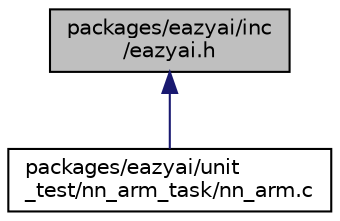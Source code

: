 digraph "packages/eazyai/inc/eazyai.h"
{
 // INTERACTIVE_SVG=YES
 // LATEX_PDF_SIZE
  bgcolor="transparent";
  edge [fontname="Helvetica",fontsize="10",labelfontname="Helvetica",labelfontsize="10"];
  node [fontname="Helvetica",fontsize="10",shape=record];
  Node1 [label="packages/eazyai/inc\l/eazyai.h",height=0.2,width=0.4,color="black", fillcolor="grey75", style="filled", fontcolor="black",tooltip="The public interfaces of EazyAI framwork."];
  Node1 -> Node2 [dir="back",color="midnightblue",fontsize="10",style="solid",fontname="Helvetica"];
  Node2 [label="packages/eazyai/unit\l_test/nn_arm_task/nn_arm.c",height=0.2,width=0.4,color="black",URL="$d0/d65/nn__arm_8c.html",tooltip=" "];
}
